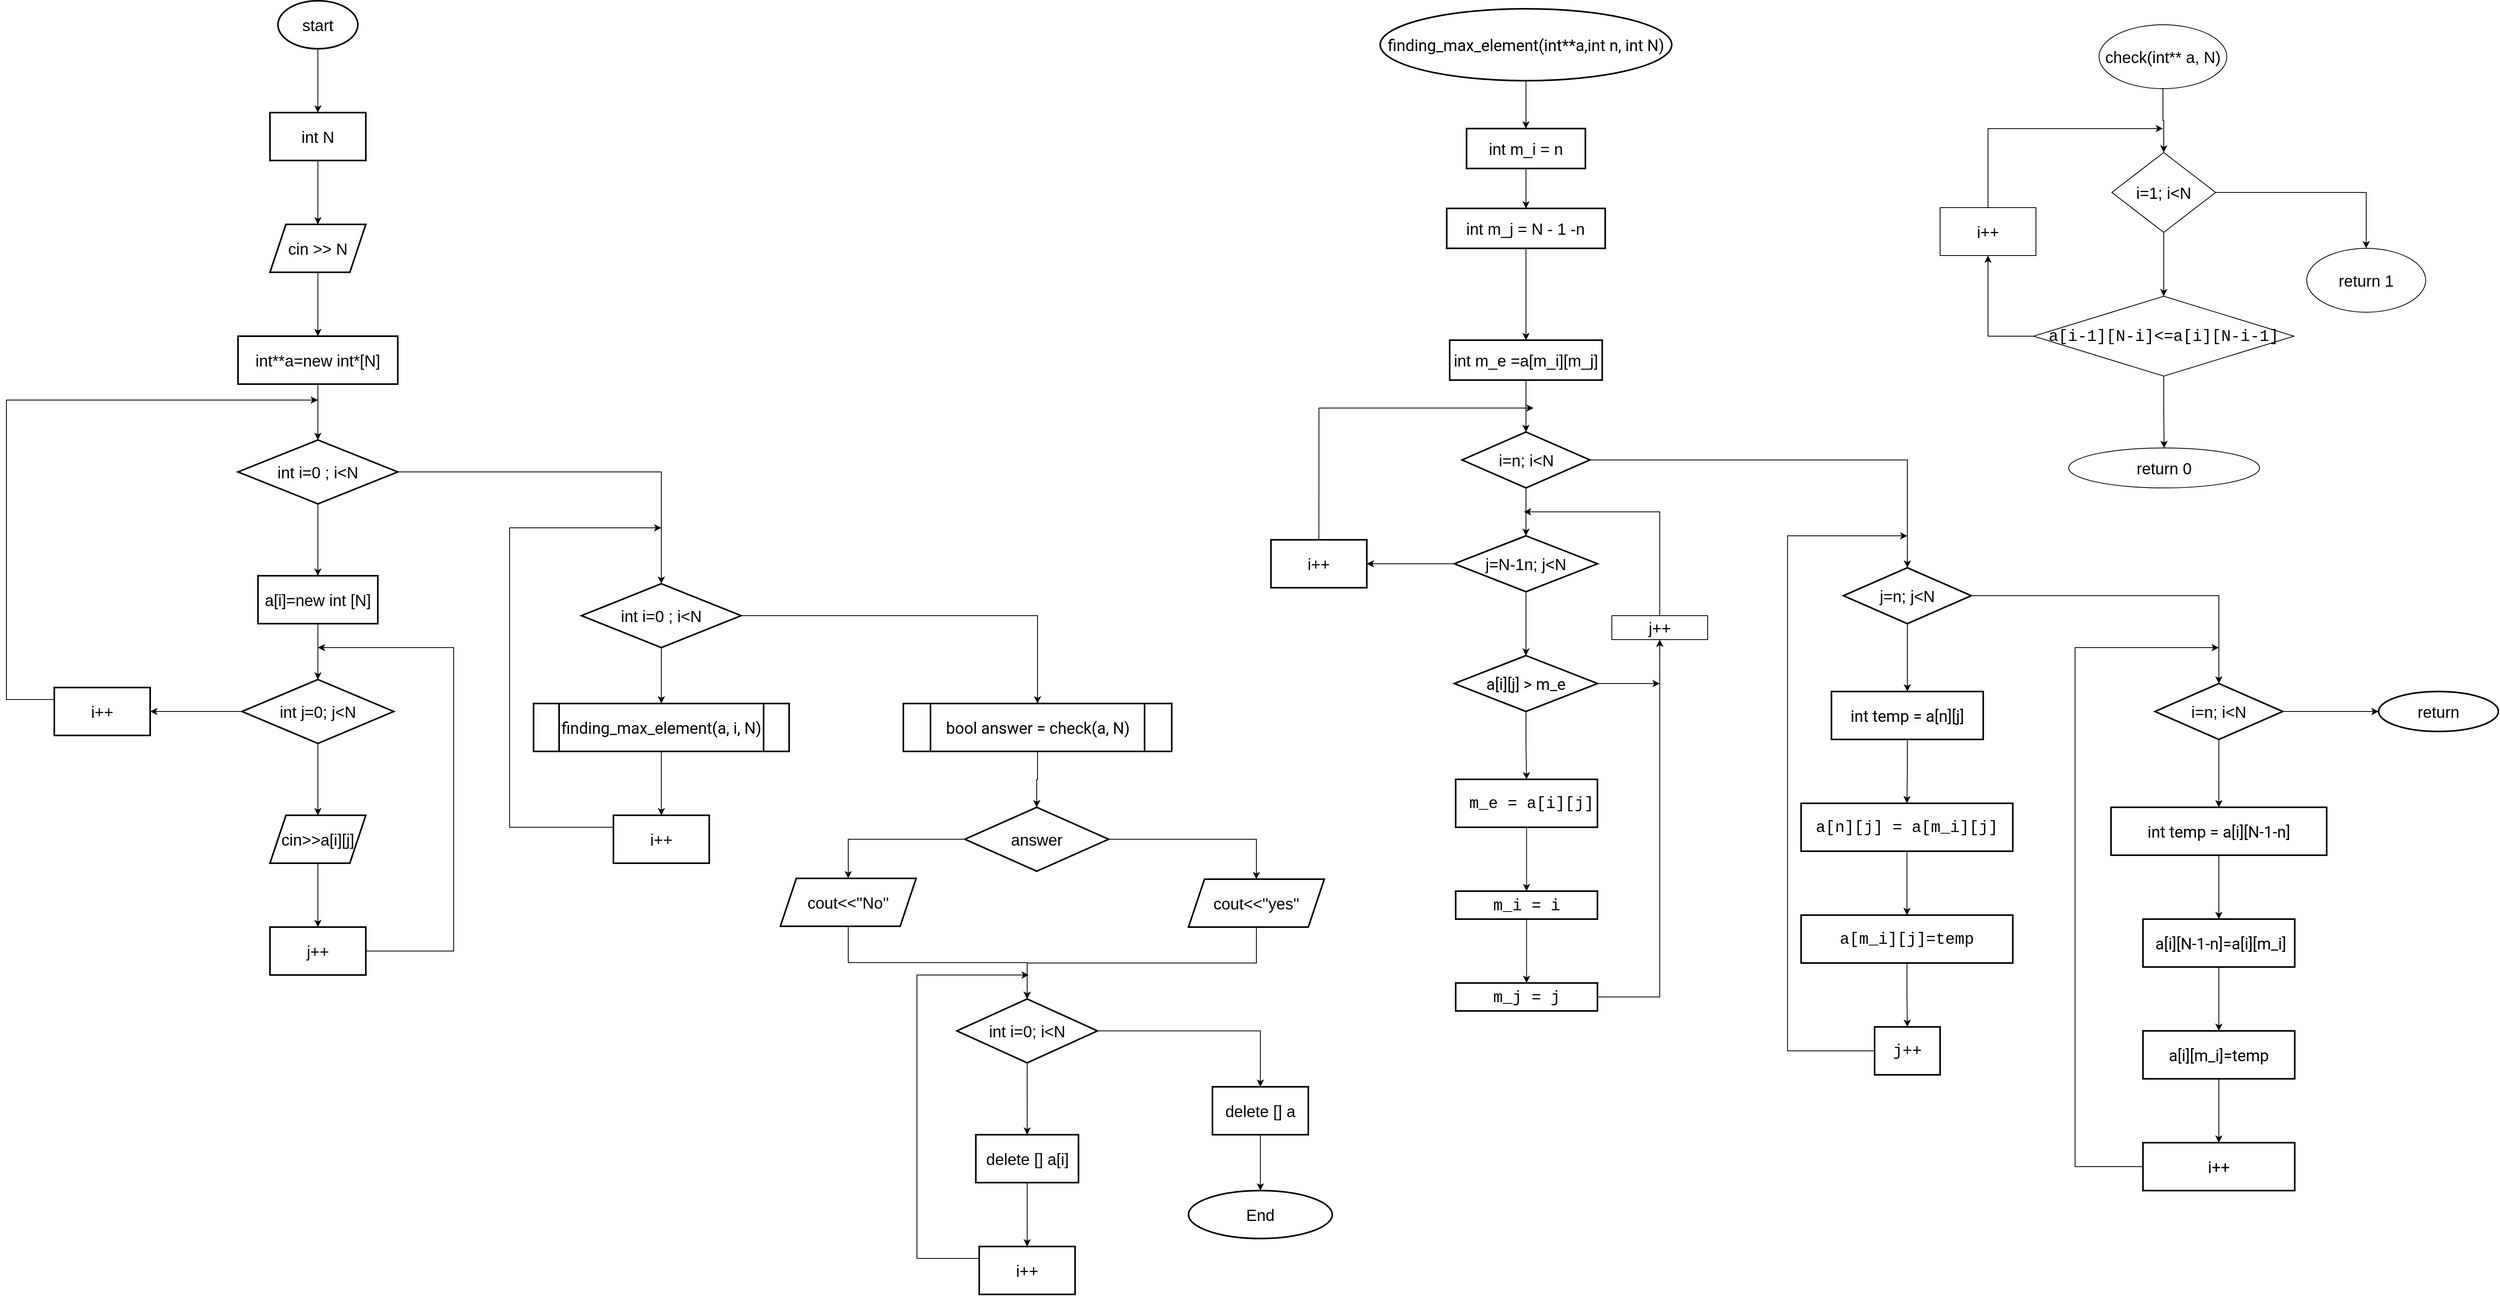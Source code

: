 <mxfile version="24.7.17">
  <diagram name="Сторінка-1" id="Gc8V9vtOUWJF4PCc4Sw7">
    <mxGraphModel dx="1723" dy="613" grid="1" gridSize="10" guides="1" tooltips="1" connect="1" arrows="1" fold="1" page="1" pageScale="1" pageWidth="827" pageHeight="1169" math="0" shadow="0">
      <root>
        <mxCell id="0" />
        <mxCell id="1" parent="0" />
        <mxCell id="1LHbmsnF_B88C-UTx4Py-3" value="" style="edgeStyle=orthogonalEdgeStyle;rounded=0;orthogonalLoop=1;jettySize=auto;html=1;" parent="1" source="1LHbmsnF_B88C-UTx4Py-1" target="1LHbmsnF_B88C-UTx4Py-2" edge="1">
          <mxGeometry relative="1" as="geometry" />
        </mxCell>
        <mxCell id="1LHbmsnF_B88C-UTx4Py-1" value="&lt;font style=&quot;font-size: 20px;&quot;&gt;&lt;font style=&quot;font-size: 20px;&quot;&gt;star&lt;/font&gt;t&lt;/font&gt;" style="strokeWidth=2;html=1;shape=mxgraph.flowchart.start_1;whiteSpace=wrap;" parent="1" vertex="1">
          <mxGeometry x="290" y="10" width="100" height="60" as="geometry" />
        </mxCell>
        <mxCell id="1LHbmsnF_B88C-UTx4Py-7" value="" style="edgeStyle=orthogonalEdgeStyle;rounded=0;orthogonalLoop=1;jettySize=auto;html=1;" parent="1" source="1LHbmsnF_B88C-UTx4Py-2" target="1LHbmsnF_B88C-UTx4Py-6" edge="1">
          <mxGeometry relative="1" as="geometry" />
        </mxCell>
        <mxCell id="1LHbmsnF_B88C-UTx4Py-2" value="&lt;font style=&quot;font-size: 20px;&quot;&gt;int N&lt;/font&gt;" style="whiteSpace=wrap;html=1;strokeWidth=2;" parent="1" vertex="1">
          <mxGeometry x="280" y="150" width="120" height="60" as="geometry" />
        </mxCell>
        <mxCell id="1LHbmsnF_B88C-UTx4Py-9" value="" style="edgeStyle=orthogonalEdgeStyle;rounded=0;orthogonalLoop=1;jettySize=auto;html=1;" parent="1" source="1LHbmsnF_B88C-UTx4Py-6" target="1LHbmsnF_B88C-UTx4Py-8" edge="1">
          <mxGeometry relative="1" as="geometry" />
        </mxCell>
        <mxCell id="1LHbmsnF_B88C-UTx4Py-6" value="&lt;font style=&quot;font-size: 20px;&quot;&gt;cin &amp;gt;&amp;gt; N&lt;/font&gt;" style="shape=parallelogram;perimeter=parallelogramPerimeter;whiteSpace=wrap;html=1;fixedSize=1;strokeWidth=2;" parent="1" vertex="1">
          <mxGeometry x="280" y="290" width="120" height="60" as="geometry" />
        </mxCell>
        <mxCell id="1LHbmsnF_B88C-UTx4Py-14" value="" style="edgeStyle=orthogonalEdgeStyle;rounded=0;orthogonalLoop=1;jettySize=auto;html=1;" parent="1" source="1LHbmsnF_B88C-UTx4Py-8" target="1LHbmsnF_B88C-UTx4Py-13" edge="1">
          <mxGeometry relative="1" as="geometry" />
        </mxCell>
        <mxCell id="1LHbmsnF_B88C-UTx4Py-8" value="&lt;font style=&quot;font-size: 20px;&quot;&gt;int**a=new int*[N]&lt;/font&gt;" style="whiteSpace=wrap;html=1;strokeWidth=2;" parent="1" vertex="1">
          <mxGeometry x="240" y="430" width="200" height="60" as="geometry" />
        </mxCell>
        <mxCell id="1LHbmsnF_B88C-UTx4Py-16" value="" style="edgeStyle=orthogonalEdgeStyle;rounded=0;orthogonalLoop=1;jettySize=auto;html=1;" parent="1" source="1LHbmsnF_B88C-UTx4Py-13" target="1LHbmsnF_B88C-UTx4Py-15" edge="1">
          <mxGeometry relative="1" as="geometry" />
        </mxCell>
        <mxCell id="1LHbmsnF_B88C-UTx4Py-32" value="" style="edgeStyle=orthogonalEdgeStyle;rounded=0;orthogonalLoop=1;jettySize=auto;html=1;" parent="1" source="1LHbmsnF_B88C-UTx4Py-13" target="1LHbmsnF_B88C-UTx4Py-31" edge="1">
          <mxGeometry relative="1" as="geometry" />
        </mxCell>
        <mxCell id="1LHbmsnF_B88C-UTx4Py-13" value="&lt;font style=&quot;font-size: 20px;&quot;&gt;int i=0 ; i&amp;lt;N&lt;/font&gt;" style="rhombus;whiteSpace=wrap;html=1;strokeWidth=2;" parent="1" vertex="1">
          <mxGeometry x="240" y="560" width="200" height="80" as="geometry" />
        </mxCell>
        <mxCell id="1LHbmsnF_B88C-UTx4Py-18" value="" style="edgeStyle=orthogonalEdgeStyle;rounded=0;orthogonalLoop=1;jettySize=auto;html=1;" parent="1" source="1LHbmsnF_B88C-UTx4Py-15" target="1LHbmsnF_B88C-UTx4Py-17" edge="1">
          <mxGeometry relative="1" as="geometry" />
        </mxCell>
        <mxCell id="1LHbmsnF_B88C-UTx4Py-15" value="&lt;font style=&quot;font-size: 20px;&quot;&gt;a[i]=new int [N]&lt;/font&gt;" style="whiteSpace=wrap;html=1;strokeWidth=2;" parent="1" vertex="1">
          <mxGeometry x="265" y="730" width="150" height="60" as="geometry" />
        </mxCell>
        <mxCell id="1LHbmsnF_B88C-UTx4Py-20" value="" style="edgeStyle=orthogonalEdgeStyle;rounded=0;orthogonalLoop=1;jettySize=auto;html=1;" parent="1" source="1LHbmsnF_B88C-UTx4Py-17" target="1LHbmsnF_B88C-UTx4Py-19" edge="1">
          <mxGeometry relative="1" as="geometry" />
        </mxCell>
        <mxCell id="1LHbmsnF_B88C-UTx4Py-27" value="" style="edgeStyle=orthogonalEdgeStyle;rounded=0;orthogonalLoop=1;jettySize=auto;html=1;" parent="1" source="1LHbmsnF_B88C-UTx4Py-17" target="1LHbmsnF_B88C-UTx4Py-26" edge="1">
          <mxGeometry relative="1" as="geometry" />
        </mxCell>
        <mxCell id="1LHbmsnF_B88C-UTx4Py-17" value="&lt;font style=&quot;font-size: 20px;&quot;&gt;int j=0; j&amp;lt;N&lt;/font&gt;" style="rhombus;whiteSpace=wrap;html=1;strokeWidth=2;" parent="1" vertex="1">
          <mxGeometry x="245" y="860" width="190" height="80" as="geometry" />
        </mxCell>
        <mxCell id="1LHbmsnF_B88C-UTx4Py-22" value="" style="edgeStyle=orthogonalEdgeStyle;rounded=0;orthogonalLoop=1;jettySize=auto;html=1;" parent="1" source="1LHbmsnF_B88C-UTx4Py-19" target="1LHbmsnF_B88C-UTx4Py-21" edge="1">
          <mxGeometry relative="1" as="geometry" />
        </mxCell>
        <mxCell id="1LHbmsnF_B88C-UTx4Py-19" value="&lt;font style=&quot;font-size: 20px;&quot;&gt;cin&amp;gt;&amp;gt;a[i][j]&lt;/font&gt;" style="shape=parallelogram;perimeter=parallelogramPerimeter;whiteSpace=wrap;html=1;fixedSize=1;strokeWidth=2;" parent="1" vertex="1">
          <mxGeometry x="280" y="1030" width="120" height="60" as="geometry" />
        </mxCell>
        <mxCell id="1LHbmsnF_B88C-UTx4Py-25" style="edgeStyle=orthogonalEdgeStyle;rounded=0;orthogonalLoop=1;jettySize=auto;html=1;exitX=1;exitY=0.5;exitDx=0;exitDy=0;" parent="1" source="1LHbmsnF_B88C-UTx4Py-21" edge="1">
          <mxGeometry relative="1" as="geometry">
            <mxPoint x="340" y="820" as="targetPoint" />
            <Array as="points">
              <mxPoint x="510" y="1200" />
              <mxPoint x="510" y="820" />
            </Array>
          </mxGeometry>
        </mxCell>
        <mxCell id="1LHbmsnF_B88C-UTx4Py-21" value="&lt;font style=&quot;font-size: 20px;&quot;&gt;j++&lt;/font&gt;" style="whiteSpace=wrap;html=1;strokeWidth=2;" parent="1" vertex="1">
          <mxGeometry x="280" y="1170" width="120" height="60" as="geometry" />
        </mxCell>
        <mxCell id="1LHbmsnF_B88C-UTx4Py-28" style="edgeStyle=orthogonalEdgeStyle;rounded=0;orthogonalLoop=1;jettySize=auto;html=1;exitX=0;exitY=0.25;exitDx=0;exitDy=0;" parent="1" source="1LHbmsnF_B88C-UTx4Py-26" edge="1">
          <mxGeometry relative="1" as="geometry">
            <mxPoint x="340" y="510" as="targetPoint" />
            <Array as="points">
              <mxPoint x="-50" y="885" />
              <mxPoint x="-50" y="510" />
            </Array>
          </mxGeometry>
        </mxCell>
        <mxCell id="1LHbmsnF_B88C-UTx4Py-26" value="&lt;font style=&quot;font-size: 20px;&quot;&gt;i++&lt;/font&gt;" style="whiteSpace=wrap;html=1;strokeWidth=2;" parent="1" vertex="1">
          <mxGeometry x="10" y="870" width="120" height="60" as="geometry" />
        </mxCell>
        <mxCell id="1LHbmsnF_B88C-UTx4Py-34" value="" style="edgeStyle=orthogonalEdgeStyle;rounded=0;orthogonalLoop=1;jettySize=auto;html=1;" parent="1" source="1LHbmsnF_B88C-UTx4Py-31" target="1LHbmsnF_B88C-UTx4Py-33" edge="1">
          <mxGeometry relative="1" as="geometry" />
        </mxCell>
        <mxCell id="1LHbmsnF_B88C-UTx4Py-42" value="" style="edgeStyle=orthogonalEdgeStyle;rounded=0;orthogonalLoop=1;jettySize=auto;html=1;" parent="1" source="1LHbmsnF_B88C-UTx4Py-31" target="1LHbmsnF_B88C-UTx4Py-41" edge="1">
          <mxGeometry relative="1" as="geometry" />
        </mxCell>
        <mxCell id="1LHbmsnF_B88C-UTx4Py-31" value="&lt;font style=&quot;font-size: 20px;&quot;&gt;int i=0 ; i&amp;lt;N&lt;/font&gt;" style="rhombus;whiteSpace=wrap;html=1;strokeWidth=2;" parent="1" vertex="1">
          <mxGeometry x="670" y="740" width="200" height="80" as="geometry" />
        </mxCell>
        <mxCell id="1LHbmsnF_B88C-UTx4Py-37" value="" style="edgeStyle=orthogonalEdgeStyle;rounded=0;orthogonalLoop=1;jettySize=auto;html=1;" parent="1" source="1LHbmsnF_B88C-UTx4Py-33" target="1LHbmsnF_B88C-UTx4Py-36" edge="1">
          <mxGeometry relative="1" as="geometry" />
        </mxCell>
        <mxCell id="1LHbmsnF_B88C-UTx4Py-33" value="&lt;span style=&quot;font-family: Roboto, -apple-system, &amp;quot;apple color emoji&amp;quot;, BlinkMacSystemFont, &amp;quot;Segoe UI&amp;quot;, Roboto, Oxygen-Sans, Ubuntu, Cantarell, &amp;quot;Helvetica Neue&amp;quot;, sans-serif; text-align: start; white-space-collapse: preserve;&quot;&gt;&lt;font style=&quot;font-size: 20px;&quot;&gt;finding_max_element(a, i, N)&lt;/font&gt;&lt;/span&gt;" style="shape=process;whiteSpace=wrap;html=1;backgroundOutline=1;strokeWidth=2;" parent="1" vertex="1">
          <mxGeometry x="610" y="890" width="320" height="60" as="geometry" />
        </mxCell>
        <mxCell id="1LHbmsnF_B88C-UTx4Py-40" style="edgeStyle=orthogonalEdgeStyle;rounded=0;orthogonalLoop=1;jettySize=auto;html=1;exitX=0;exitY=0.25;exitDx=0;exitDy=0;" parent="1" source="1LHbmsnF_B88C-UTx4Py-36" edge="1">
          <mxGeometry relative="1" as="geometry">
            <mxPoint x="770" y="670" as="targetPoint" />
            <Array as="points">
              <mxPoint x="580" y="1045" />
              <mxPoint x="580" y="670" />
            </Array>
          </mxGeometry>
        </mxCell>
        <mxCell id="1LHbmsnF_B88C-UTx4Py-36" value="&lt;font style=&quot;font-size: 20px;&quot;&gt;i++&lt;/font&gt;" style="whiteSpace=wrap;html=1;strokeWidth=2;" parent="1" vertex="1">
          <mxGeometry x="710" y="1030" width="120" height="60" as="geometry" />
        </mxCell>
        <mxCell id="1LHbmsnF_B88C-UTx4Py-44" value="" style="edgeStyle=orthogonalEdgeStyle;rounded=0;orthogonalLoop=1;jettySize=auto;html=1;" parent="1" source="1LHbmsnF_B88C-UTx4Py-41" target="1LHbmsnF_B88C-UTx4Py-43" edge="1">
          <mxGeometry relative="1" as="geometry" />
        </mxCell>
        <mxCell id="1LHbmsnF_B88C-UTx4Py-41" value="&lt;span style=&quot;font-family: Roboto, -apple-system, &amp;quot;apple color emoji&amp;quot;, BlinkMacSystemFont, &amp;quot;Segoe UI&amp;quot;, Roboto, Oxygen-Sans, Ubuntu, Cantarell, &amp;quot;Helvetica Neue&amp;quot;, sans-serif; font-size: 20px; text-align: start; white-space-collapse: preserve;&quot;&gt;bool answer = check(a, N)&lt;/span&gt;" style="shape=process;whiteSpace=wrap;html=1;backgroundOutline=1;strokeWidth=2;" parent="1" vertex="1">
          <mxGeometry x="1073" y="890" width="336" height="60" as="geometry" />
        </mxCell>
        <mxCell id="1LHbmsnF_B88C-UTx4Py-46" value="" style="edgeStyle=orthogonalEdgeStyle;rounded=0;orthogonalLoop=1;jettySize=auto;html=1;" parent="1" source="1LHbmsnF_B88C-UTx4Py-43" target="1LHbmsnF_B88C-UTx4Py-45" edge="1">
          <mxGeometry relative="1" as="geometry" />
        </mxCell>
        <mxCell id="1LHbmsnF_B88C-UTx4Py-51" value="" style="edgeStyle=orthogonalEdgeStyle;rounded=0;orthogonalLoop=1;jettySize=auto;html=1;" parent="1" source="1LHbmsnF_B88C-UTx4Py-43" target="1LHbmsnF_B88C-UTx4Py-50" edge="1">
          <mxGeometry relative="1" as="geometry" />
        </mxCell>
        <mxCell id="1LHbmsnF_B88C-UTx4Py-43" value="&lt;font style=&quot;font-size: 20px;&quot;&gt;answer&lt;/font&gt;" style="rhombus;whiteSpace=wrap;html=1;strokeWidth=2;" parent="1" vertex="1">
          <mxGeometry x="1150" y="1020" width="180" height="80" as="geometry" />
        </mxCell>
        <mxCell id="1LHbmsnF_B88C-UTx4Py-53" value="" style="edgeStyle=orthogonalEdgeStyle;rounded=0;orthogonalLoop=1;jettySize=auto;html=1;exitX=0.5;exitY=1;exitDx=0;exitDy=0;" parent="1" source="1LHbmsnF_B88C-UTx4Py-45" target="1LHbmsnF_B88C-UTx4Py-52" edge="1">
          <mxGeometry relative="1" as="geometry" />
        </mxCell>
        <mxCell id="1LHbmsnF_B88C-UTx4Py-45" value="&lt;font style=&quot;font-size: 20px;&quot;&gt;cout&amp;lt;&amp;lt;&#39;&#39;No&#39;&#39;&lt;/font&gt;" style="shape=parallelogram;perimeter=parallelogramPerimeter;whiteSpace=wrap;html=1;fixedSize=1;strokeWidth=2;" parent="1" vertex="1">
          <mxGeometry x="919" y="1109" width="170" height="60" as="geometry" />
        </mxCell>
        <mxCell id="1LHbmsnF_B88C-UTx4Py-54" style="edgeStyle=orthogonalEdgeStyle;rounded=0;orthogonalLoop=1;jettySize=auto;html=1;exitX=0.5;exitY=1;exitDx=0;exitDy=0;entryX=0.5;entryY=0;entryDx=0;entryDy=0;" parent="1" source="1LHbmsnF_B88C-UTx4Py-50" target="1LHbmsnF_B88C-UTx4Py-52" edge="1">
          <mxGeometry relative="1" as="geometry" />
        </mxCell>
        <mxCell id="1LHbmsnF_B88C-UTx4Py-50" value="&lt;font style=&quot;font-size: 20px;&quot;&gt;cout&amp;lt;&amp;lt;&#39;&#39;yes&#39;&#39;&lt;/font&gt;" style="shape=parallelogram;perimeter=parallelogramPerimeter;whiteSpace=wrap;html=1;fixedSize=1;strokeWidth=2;" parent="1" vertex="1">
          <mxGeometry x="1430" y="1110" width="170" height="60" as="geometry" />
        </mxCell>
        <mxCell id="1LHbmsnF_B88C-UTx4Py-56" value="" style="edgeStyle=orthogonalEdgeStyle;rounded=0;orthogonalLoop=1;jettySize=auto;html=1;" parent="1" source="1LHbmsnF_B88C-UTx4Py-52" target="1LHbmsnF_B88C-UTx4Py-55" edge="1">
          <mxGeometry relative="1" as="geometry" />
        </mxCell>
        <mxCell id="1LHbmsnF_B88C-UTx4Py-61" value="" style="edgeStyle=orthogonalEdgeStyle;rounded=0;orthogonalLoop=1;jettySize=auto;html=1;" parent="1" source="1LHbmsnF_B88C-UTx4Py-52" target="1LHbmsnF_B88C-UTx4Py-60" edge="1">
          <mxGeometry relative="1" as="geometry" />
        </mxCell>
        <mxCell id="1LHbmsnF_B88C-UTx4Py-52" value="&lt;font style=&quot;font-size: 20px;&quot;&gt;int i=0; i&amp;lt;N&lt;/font&gt;" style="rhombus;whiteSpace=wrap;html=1;strokeWidth=2;" parent="1" vertex="1">
          <mxGeometry x="1140" y="1260" width="176" height="80" as="geometry" />
        </mxCell>
        <mxCell id="1LHbmsnF_B88C-UTx4Py-58" value="" style="edgeStyle=orthogonalEdgeStyle;rounded=0;orthogonalLoop=1;jettySize=auto;html=1;" parent="1" source="1LHbmsnF_B88C-UTx4Py-55" target="1LHbmsnF_B88C-UTx4Py-57" edge="1">
          <mxGeometry relative="1" as="geometry" />
        </mxCell>
        <mxCell id="1LHbmsnF_B88C-UTx4Py-55" value="&lt;font style=&quot;font-size: 20px;&quot;&gt;delete [] a[i]&lt;/font&gt;" style="whiteSpace=wrap;html=1;strokeWidth=2;" parent="1" vertex="1">
          <mxGeometry x="1163.75" y="1430" width="128.5" height="60" as="geometry" />
        </mxCell>
        <mxCell id="1LHbmsnF_B88C-UTx4Py-59" style="edgeStyle=orthogonalEdgeStyle;rounded=0;orthogonalLoop=1;jettySize=auto;html=1;exitX=0;exitY=0.25;exitDx=0;exitDy=0;" parent="1" source="1LHbmsnF_B88C-UTx4Py-57" edge="1">
          <mxGeometry relative="1" as="geometry">
            <mxPoint x="1230" y="1230" as="targetPoint" />
            <Array as="points">
              <mxPoint x="1090" y="1585" />
              <mxPoint x="1090" y="1230" />
            </Array>
          </mxGeometry>
        </mxCell>
        <mxCell id="1LHbmsnF_B88C-UTx4Py-57" value="&lt;font style=&quot;font-size: 20px;&quot;&gt;i++&lt;/font&gt;" style="whiteSpace=wrap;html=1;strokeWidth=2;" parent="1" vertex="1">
          <mxGeometry x="1168" y="1570" width="120" height="60" as="geometry" />
        </mxCell>
        <mxCell id="1LHbmsnF_B88C-UTx4Py-63" value="" style="edgeStyle=orthogonalEdgeStyle;rounded=0;orthogonalLoop=1;jettySize=auto;html=1;" parent="1" source="1LHbmsnF_B88C-UTx4Py-60" target="1LHbmsnF_B88C-UTx4Py-62" edge="1">
          <mxGeometry relative="1" as="geometry" />
        </mxCell>
        <mxCell id="1LHbmsnF_B88C-UTx4Py-60" value="&lt;font style=&quot;font-size: 20px;&quot;&gt;delete [&lt;font style=&quot;font-size: 20px;&quot;&gt;] a&lt;/font&gt;&lt;/font&gt;" style="whiteSpace=wrap;html=1;strokeWidth=2;" parent="1" vertex="1">
          <mxGeometry x="1460" y="1370" width="120" height="60" as="geometry" />
        </mxCell>
        <mxCell id="1LHbmsnF_B88C-UTx4Py-62" value="&lt;font style=&quot;font-size: 20px;&quot;&gt;End&lt;/font&gt;" style="ellipse;whiteSpace=wrap;html=1;strokeWidth=2;" parent="1" vertex="1">
          <mxGeometry x="1430" y="1500" width="180" height="60" as="geometry" />
        </mxCell>
        <mxCell id="1LHbmsnF_B88C-UTx4Py-66" value="" style="edgeStyle=orthogonalEdgeStyle;rounded=0;orthogonalLoop=1;jettySize=auto;html=1;" parent="1" source="1LHbmsnF_B88C-UTx4Py-64" target="1LHbmsnF_B88C-UTx4Py-65" edge="1">
          <mxGeometry relative="1" as="geometry" />
        </mxCell>
        <mxCell id="1LHbmsnF_B88C-UTx4Py-64" value="&lt;span style=&quot;font-family: Roboto, -apple-system, &amp;quot;apple color emoji&amp;quot;, BlinkMacSystemFont, &amp;quot;Segoe UI&amp;quot;, Roboto, Oxygen-Sans, Ubuntu, Cantarell, &amp;quot;Helvetica Neue&amp;quot;, sans-serif; font-size: 20px; text-align: start; white-space-collapse: preserve;&quot;&gt;finding_max_element(int**a,int n, int N)&lt;/span&gt;" style="strokeWidth=2;html=1;shape=mxgraph.flowchart.start_1;whiteSpace=wrap;" parent="1" vertex="1">
          <mxGeometry x="1670" y="20" width="365" height="90" as="geometry" />
        </mxCell>
        <mxCell id="1LHbmsnF_B88C-UTx4Py-71" value="" style="edgeStyle=orthogonalEdgeStyle;rounded=0;orthogonalLoop=1;jettySize=auto;html=1;" parent="1" source="1LHbmsnF_B88C-UTx4Py-65" target="1LHbmsnF_B88C-UTx4Py-70" edge="1">
          <mxGeometry relative="1" as="geometry" />
        </mxCell>
        <mxCell id="1LHbmsnF_B88C-UTx4Py-65" value="&lt;font style=&quot;font-size: 20px;&quot;&gt;int m_i = n&lt;/font&gt;" style="whiteSpace=wrap;html=1;strokeWidth=2;" parent="1" vertex="1">
          <mxGeometry x="1778.13" y="170" width="148.75" height="50" as="geometry" />
        </mxCell>
        <mxCell id="1LHbmsnF_B88C-UTx4Py-73" value="" style="edgeStyle=orthogonalEdgeStyle;rounded=0;orthogonalLoop=1;jettySize=auto;html=1;" parent="1" source="1LHbmsnF_B88C-UTx4Py-70" target="1LHbmsnF_B88C-UTx4Py-72" edge="1">
          <mxGeometry relative="1" as="geometry" />
        </mxCell>
        <mxCell id="1LHbmsnF_B88C-UTx4Py-70" value="&lt;font style=&quot;font-size: 20px;&quot;&gt;int m_j = N - 1 -n&lt;/font&gt;" style="whiteSpace=wrap;html=1;strokeWidth=2;" parent="1" vertex="1">
          <mxGeometry x="1753.29" y="270" width="198.43" height="50" as="geometry" />
        </mxCell>
        <mxCell id="1LHbmsnF_B88C-UTx4Py-75" value="" style="edgeStyle=orthogonalEdgeStyle;rounded=0;orthogonalLoop=1;jettySize=auto;html=1;" parent="1" source="1LHbmsnF_B88C-UTx4Py-72" target="1LHbmsnF_B88C-UTx4Py-74" edge="1">
          <mxGeometry relative="1" as="geometry" />
        </mxCell>
        <mxCell id="1LHbmsnF_B88C-UTx4Py-72" value="&lt;font style=&quot;font-size: 20px;&quot;&gt;int m_e =a[m_i][m_j]&lt;/font&gt;" style="whiteSpace=wrap;html=1;strokeWidth=2;" parent="1" vertex="1">
          <mxGeometry x="1757" y="435" width="191" height="50" as="geometry" />
        </mxCell>
        <mxCell id="1LHbmsnF_B88C-UTx4Py-77" value="" style="edgeStyle=orthogonalEdgeStyle;rounded=0;orthogonalLoop=1;jettySize=auto;html=1;" parent="1" source="1LHbmsnF_B88C-UTx4Py-74" target="1LHbmsnF_B88C-UTx4Py-76" edge="1">
          <mxGeometry relative="1" as="geometry" />
        </mxCell>
        <mxCell id="IHCk2sWZcFlvWdBVn77H-22" value="" style="edgeStyle=orthogonalEdgeStyle;rounded=0;orthogonalLoop=1;jettySize=auto;html=1;" edge="1" parent="1" source="1LHbmsnF_B88C-UTx4Py-74" target="IHCk2sWZcFlvWdBVn77H-21">
          <mxGeometry relative="1" as="geometry" />
        </mxCell>
        <mxCell id="1LHbmsnF_B88C-UTx4Py-74" value="&lt;font style=&quot;font-size: 20px;&quot;&gt;i=n; i&amp;lt;N&lt;/font&gt;" style="rhombus;whiteSpace=wrap;html=1;strokeWidth=2;" parent="1" vertex="1">
          <mxGeometry x="1772.5" y="550" width="160" height="70" as="geometry" />
        </mxCell>
        <mxCell id="IHCk2sWZcFlvWdBVn77H-4" value="" style="edgeStyle=orthogonalEdgeStyle;rounded=0;orthogonalLoop=1;jettySize=auto;html=1;" edge="1" parent="1" source="1LHbmsnF_B88C-UTx4Py-76" target="IHCk2sWZcFlvWdBVn77H-3">
          <mxGeometry relative="1" as="geometry" />
        </mxCell>
        <mxCell id="IHCk2sWZcFlvWdBVn77H-19" value="" style="edgeStyle=orthogonalEdgeStyle;rounded=0;orthogonalLoop=1;jettySize=auto;html=1;" edge="1" parent="1" source="1LHbmsnF_B88C-UTx4Py-76" target="IHCk2sWZcFlvWdBVn77H-18">
          <mxGeometry relative="1" as="geometry" />
        </mxCell>
        <mxCell id="1LHbmsnF_B88C-UTx4Py-76" value="&lt;font style=&quot;font-size: 20px;&quot;&gt;j=N-1n; j&amp;lt;N&lt;/font&gt;" style="rhombus;whiteSpace=wrap;html=1;strokeWidth=2;" parent="1" vertex="1">
          <mxGeometry x="1762.88" y="680" width="179.25" height="70" as="geometry" />
        </mxCell>
        <mxCell id="IHCk2sWZcFlvWdBVn77H-6" value="" style="edgeStyle=orthogonalEdgeStyle;rounded=0;orthogonalLoop=1;jettySize=auto;html=1;" edge="1" parent="1" source="IHCk2sWZcFlvWdBVn77H-3" target="IHCk2sWZcFlvWdBVn77H-5">
          <mxGeometry relative="1" as="geometry" />
        </mxCell>
        <mxCell id="IHCk2sWZcFlvWdBVn77H-16" style="edgeStyle=orthogonalEdgeStyle;rounded=0;orthogonalLoop=1;jettySize=auto;html=1;exitX=1;exitY=0.5;exitDx=0;exitDy=0;" edge="1" parent="1" source="IHCk2sWZcFlvWdBVn77H-3">
          <mxGeometry relative="1" as="geometry">
            <mxPoint x="2020" y="865" as="targetPoint" />
          </mxGeometry>
        </mxCell>
        <mxCell id="IHCk2sWZcFlvWdBVn77H-3" value="&lt;span style=&quot;font-family: Roboto, -apple-system, &amp;quot;apple color emoji&amp;quot;, BlinkMacSystemFont, &amp;quot;Segoe UI&amp;quot;, Roboto, Oxygen-Sans, Ubuntu, Cantarell, &amp;quot;Helvetica Neue&amp;quot;, sans-serif; text-align: start; caret-color: rgb(51, 144, 236); white-space-collapse: preserve; background-color: rgb(255, 255, 255);&quot;&gt;&lt;font style=&quot;font-size: 20px;&quot;&gt;a[i][j] &amp;gt; m_e&lt;/font&gt;&lt;/span&gt;" style="rhombus;whiteSpace=wrap;html=1;strokeWidth=2;" vertex="1" parent="1">
          <mxGeometry x="1762.88" y="830" width="179.25" height="70" as="geometry" />
        </mxCell>
        <mxCell id="IHCk2sWZcFlvWdBVn77H-8" value="" style="edgeStyle=orthogonalEdgeStyle;rounded=0;orthogonalLoop=1;jettySize=auto;html=1;" edge="1" parent="1" source="IHCk2sWZcFlvWdBVn77H-5" target="IHCk2sWZcFlvWdBVn77H-7">
          <mxGeometry relative="1" as="geometry" />
        </mxCell>
        <mxCell id="IHCk2sWZcFlvWdBVn77H-5" value="&lt;div style=&quot;font-family: Consolas, &amp;quot;Courier New&amp;quot;, monospace; font-size: 20px; line-height: 19px; white-space: pre;&quot;&gt;&lt;div style=&quot;color: rgb(204, 204, 204); background-color: rgb(31, 31, 31);&quot;&gt;&lt;/div&gt;&lt;div style=&quot;&quot;&gt;&amp;nbsp;m_e = a[i][j]&lt;/div&gt;&lt;/div&gt;" style="whiteSpace=wrap;html=1;strokeWidth=2;" vertex="1" parent="1">
          <mxGeometry x="1764.51" y="985" width="177.49" height="60" as="geometry" />
        </mxCell>
        <mxCell id="IHCk2sWZcFlvWdBVn77H-10" value="" style="edgeStyle=orthogonalEdgeStyle;rounded=0;orthogonalLoop=1;jettySize=auto;html=1;" edge="1" parent="1" source="IHCk2sWZcFlvWdBVn77H-7" target="IHCk2sWZcFlvWdBVn77H-9">
          <mxGeometry relative="1" as="geometry" />
        </mxCell>
        <mxCell id="IHCk2sWZcFlvWdBVn77H-7" value="&lt;div style=&quot;font-family: Consolas, &amp;quot;Courier New&amp;quot;, monospace; font-size: 20px; line-height: 19px; white-space: pre;&quot;&gt;&lt;div style=&quot;color: rgb(204, 204, 204); background-color: rgb(31, 31, 31);&quot;&gt;&lt;/div&gt;&lt;div style=&quot;&quot;&gt;&lt;div&gt;m_i = i&lt;/div&gt;&lt;/div&gt;&lt;/div&gt;" style="whiteSpace=wrap;html=1;strokeWidth=2;" vertex="1" parent="1">
          <mxGeometry x="1764.51" y="1125" width="177.49" height="35" as="geometry" />
        </mxCell>
        <mxCell id="IHCk2sWZcFlvWdBVn77H-11" style="edgeStyle=orthogonalEdgeStyle;rounded=0;orthogonalLoop=1;jettySize=auto;html=1;exitX=1;exitY=0.5;exitDx=0;exitDy=0;" edge="1" parent="1" source="IHCk2sWZcFlvWdBVn77H-9" target="IHCk2sWZcFlvWdBVn77H-14">
          <mxGeometry relative="1" as="geometry">
            <mxPoint x="1670" y="750" as="targetPoint" />
          </mxGeometry>
        </mxCell>
        <mxCell id="IHCk2sWZcFlvWdBVn77H-9" value="&lt;div style=&quot;font-family: Consolas, &amp;quot;Courier New&amp;quot;, monospace; font-size: 20px; line-height: 19px; white-space: pre;&quot;&gt;&lt;div style=&quot;color: rgb(204, 204, 204); background-color: rgb(31, 31, 31);&quot;&gt;&lt;/div&gt;&lt;div style=&quot;&quot;&gt;&lt;span style=&quot;background-color: initial;&quot;&gt;m_j&lt;/span&gt;&lt;span style=&quot;background-color: initial;&quot;&gt; &lt;/span&gt;&lt;span style=&quot;background-color: initial;&quot;&gt;=&lt;/span&gt;&lt;span style=&quot;background-color: initial;&quot;&gt; &lt;/span&gt;&lt;span style=&quot;background-color: initial;&quot;&gt;j&lt;/span&gt;&lt;br&gt;&lt;/div&gt;&lt;/div&gt;" style="whiteSpace=wrap;html=1;strokeWidth=2;" vertex="1" parent="1">
          <mxGeometry x="1764.51" y="1240" width="177.49" height="35" as="geometry" />
        </mxCell>
        <mxCell id="IHCk2sWZcFlvWdBVn77H-15" style="edgeStyle=orthogonalEdgeStyle;rounded=0;orthogonalLoop=1;jettySize=auto;html=1;exitX=0.5;exitY=0;exitDx=0;exitDy=0;" edge="1" parent="1" source="IHCk2sWZcFlvWdBVn77H-14">
          <mxGeometry relative="1" as="geometry">
            <mxPoint x="1850" y="650" as="targetPoint" />
            <Array as="points">
              <mxPoint x="2020" y="650" />
            </Array>
          </mxGeometry>
        </mxCell>
        <mxCell id="IHCk2sWZcFlvWdBVn77H-14" value="&lt;font style=&quot;font-size: 20px;&quot;&gt;j++&lt;/font&gt;" style="rounded=0;whiteSpace=wrap;html=1;" vertex="1" parent="1">
          <mxGeometry x="1960" y="780" width="120" height="30" as="geometry" />
        </mxCell>
        <mxCell id="IHCk2sWZcFlvWdBVn77H-20" style="edgeStyle=orthogonalEdgeStyle;rounded=0;orthogonalLoop=1;jettySize=auto;html=1;exitX=0.5;exitY=0;exitDx=0;exitDy=0;" edge="1" parent="1" source="IHCk2sWZcFlvWdBVn77H-18">
          <mxGeometry relative="1" as="geometry">
            <mxPoint x="1862" y="520" as="targetPoint" />
            <Array as="points">
              <mxPoint x="1593" y="520" />
            </Array>
          </mxGeometry>
        </mxCell>
        <mxCell id="IHCk2sWZcFlvWdBVn77H-18" value="&lt;span style=&quot;font-size: 20px;&quot;&gt;i++&lt;/span&gt;" style="whiteSpace=wrap;html=1;strokeWidth=2;" vertex="1" parent="1">
          <mxGeometry x="1533.255" y="685" width="120" height="60" as="geometry" />
        </mxCell>
        <mxCell id="IHCk2sWZcFlvWdBVn77H-30" value="" style="edgeStyle=orthogonalEdgeStyle;rounded=0;orthogonalLoop=1;jettySize=auto;html=1;" edge="1" parent="1" source="IHCk2sWZcFlvWdBVn77H-21" target="IHCk2sWZcFlvWdBVn77H-29">
          <mxGeometry relative="1" as="geometry" />
        </mxCell>
        <mxCell id="IHCk2sWZcFlvWdBVn77H-39" value="" style="edgeStyle=orthogonalEdgeStyle;rounded=0;orthogonalLoop=1;jettySize=auto;html=1;" edge="1" parent="1" source="IHCk2sWZcFlvWdBVn77H-21" target="IHCk2sWZcFlvWdBVn77H-38">
          <mxGeometry relative="1" as="geometry" />
        </mxCell>
        <mxCell id="IHCk2sWZcFlvWdBVn77H-21" value="&lt;font style=&quot;font-size: 20px;&quot;&gt;j=n; j&amp;lt;N&lt;/font&gt;" style="rhombus;whiteSpace=wrap;html=1;strokeWidth=2;" vertex="1" parent="1">
          <mxGeometry x="2250" y="720" width="160" height="70" as="geometry" />
        </mxCell>
        <mxCell id="IHCk2sWZcFlvWdBVn77H-32" value="" style="edgeStyle=orthogonalEdgeStyle;rounded=0;orthogonalLoop=1;jettySize=auto;html=1;" edge="1" parent="1" source="IHCk2sWZcFlvWdBVn77H-29" target="IHCk2sWZcFlvWdBVn77H-31">
          <mxGeometry relative="1" as="geometry" />
        </mxCell>
        <mxCell id="IHCk2sWZcFlvWdBVn77H-29" value="&lt;span style=&quot;color: rgb(0, 0, 0); font-family: Roboto, -apple-system, &amp;quot;apple color emoji&amp;quot;, BlinkMacSystemFont, &amp;quot;Segoe UI&amp;quot;, Roboto, Oxygen-Sans, Ubuntu, Cantarell, &amp;quot;Helvetica Neue&amp;quot;, sans-serif; font-style: normal; font-variant-ligatures: normal; font-variant-caps: normal; font-weight: 400; letter-spacing: normal; orphans: 2; text-align: start; text-indent: 0px; text-transform: none; widows: 2; word-spacing: 0px; -webkit-text-stroke-width: 0px; caret-color: rgb(51, 144, 236); white-space: pre-wrap; background-color: rgb(251, 251, 251); text-decoration-thickness: initial; text-decoration-style: initial; text-decoration-color: initial; float: none; display: inline !important;&quot;&gt;&lt;font style=&quot;font-size: 20px;&quot;&gt;int temp = a[n][j]&lt;/font&gt;&lt;/span&gt;" style="whiteSpace=wrap;html=1;strokeWidth=2;" vertex="1" parent="1">
          <mxGeometry x="2235" y="875" width="190" height="60" as="geometry" />
        </mxCell>
        <mxCell id="IHCk2sWZcFlvWdBVn77H-34" value="" style="edgeStyle=orthogonalEdgeStyle;rounded=0;orthogonalLoop=1;jettySize=auto;html=1;" edge="1" parent="1" source="IHCk2sWZcFlvWdBVn77H-31" target="IHCk2sWZcFlvWdBVn77H-33">
          <mxGeometry relative="1" as="geometry" />
        </mxCell>
        <mxCell id="IHCk2sWZcFlvWdBVn77H-31" value="&lt;div style=&quot;font-family: Consolas, &amp;quot;Courier New&amp;quot;, monospace; font-weight: normal; font-size: 20px; line-height: 19px; white-space: pre;&quot;&gt;&lt;div style=&quot;&quot;&gt;a[n][j] = a[m_i][j]&lt;/div&gt;&lt;/div&gt;" style="whiteSpace=wrap;html=1;strokeWidth=2;" vertex="1" parent="1">
          <mxGeometry x="2197" y="1015" width="265" height="60" as="geometry" />
        </mxCell>
        <mxCell id="IHCk2sWZcFlvWdBVn77H-36" value="" style="edgeStyle=orthogonalEdgeStyle;rounded=0;orthogonalLoop=1;jettySize=auto;html=1;" edge="1" parent="1" source="IHCk2sWZcFlvWdBVn77H-33" target="IHCk2sWZcFlvWdBVn77H-35">
          <mxGeometry relative="1" as="geometry" />
        </mxCell>
        <mxCell id="IHCk2sWZcFlvWdBVn77H-33" value="&lt;div style=&quot;font-family: Consolas, &amp;quot;Courier New&amp;quot;, monospace; font-weight: normal; font-size: 20px; line-height: 19px; white-space: pre;&quot;&gt;&lt;div style=&quot;&quot;&gt;a[m_i][j]=temp&lt;/div&gt;&lt;/div&gt;" style="whiteSpace=wrap;html=1;strokeWidth=2;" vertex="1" parent="1">
          <mxGeometry x="2197" y="1155" width="265" height="60" as="geometry" />
        </mxCell>
        <mxCell id="IHCk2sWZcFlvWdBVn77H-37" style="edgeStyle=orthogonalEdgeStyle;rounded=0;orthogonalLoop=1;jettySize=auto;html=1;exitX=0;exitY=0.5;exitDx=0;exitDy=0;" edge="1" parent="1" source="IHCk2sWZcFlvWdBVn77H-35">
          <mxGeometry relative="1" as="geometry">
            <mxPoint x="2330" y="680" as="targetPoint" />
            <Array as="points">
              <mxPoint x="2180" y="1325" />
              <mxPoint x="2180" y="680" />
            </Array>
          </mxGeometry>
        </mxCell>
        <mxCell id="IHCk2sWZcFlvWdBVn77H-35" value="&lt;div style=&quot;font-family: Consolas, &amp;quot;Courier New&amp;quot;, monospace; font-weight: normal; font-size: 20px; line-height: 19px; white-space: pre;&quot;&gt;&lt;div style=&quot;&quot;&gt;j++&lt;/div&gt;&lt;/div&gt;" style="whiteSpace=wrap;html=1;strokeWidth=2;" vertex="1" parent="1">
          <mxGeometry x="2289" y="1295" width="82" height="60" as="geometry" />
        </mxCell>
        <mxCell id="IHCk2sWZcFlvWdBVn77H-43" value="" style="edgeStyle=orthogonalEdgeStyle;rounded=0;orthogonalLoop=1;jettySize=auto;html=1;" edge="1" parent="1" source="IHCk2sWZcFlvWdBVn77H-38" target="IHCk2sWZcFlvWdBVn77H-42">
          <mxGeometry relative="1" as="geometry" />
        </mxCell>
        <mxCell id="IHCk2sWZcFlvWdBVn77H-53" value="" style="edgeStyle=orthogonalEdgeStyle;rounded=0;orthogonalLoop=1;jettySize=auto;html=1;" edge="1" parent="1" source="IHCk2sWZcFlvWdBVn77H-38" target="IHCk2sWZcFlvWdBVn77H-52">
          <mxGeometry relative="1" as="geometry" />
        </mxCell>
        <mxCell id="IHCk2sWZcFlvWdBVn77H-38" value="&lt;font style=&quot;font-size: 20px;&quot;&gt;i=n; i&amp;lt;N&lt;/font&gt;" style="rhombus;whiteSpace=wrap;html=1;strokeWidth=2;" vertex="1" parent="1">
          <mxGeometry x="2640" y="865" width="160" height="70" as="geometry" />
        </mxCell>
        <mxCell id="IHCk2sWZcFlvWdBVn77H-45" value="" style="edgeStyle=orthogonalEdgeStyle;rounded=0;orthogonalLoop=1;jettySize=auto;html=1;" edge="1" parent="1" source="IHCk2sWZcFlvWdBVn77H-42" target="IHCk2sWZcFlvWdBVn77H-44">
          <mxGeometry relative="1" as="geometry" />
        </mxCell>
        <mxCell id="IHCk2sWZcFlvWdBVn77H-42" value="&lt;span style=&quot;font-family: Roboto, -apple-system, &amp;quot;apple color emoji&amp;quot;, BlinkMacSystemFont, &amp;quot;Segoe UI&amp;quot;, Roboto, Oxygen-Sans, Ubuntu, Cantarell, &amp;quot;Helvetica Neue&amp;quot;, sans-serif; font-size: 20px; text-align: start; caret-color: rgb(51, 144, 236); white-space-collapse: preserve;&quot;&gt;int temp = a[i][N-1-n]&lt;/span&gt;" style="whiteSpace=wrap;html=1;strokeWidth=2;" vertex="1" parent="1">
          <mxGeometry x="2585" y="1020" width="270" height="60" as="geometry" />
        </mxCell>
        <mxCell id="IHCk2sWZcFlvWdBVn77H-47" value="" style="edgeStyle=orthogonalEdgeStyle;rounded=0;orthogonalLoop=1;jettySize=auto;html=1;" edge="1" parent="1" source="IHCk2sWZcFlvWdBVn77H-44" target="IHCk2sWZcFlvWdBVn77H-46">
          <mxGeometry relative="1" as="geometry" />
        </mxCell>
        <mxCell id="IHCk2sWZcFlvWdBVn77H-44" value="&lt;span style=&quot;font-family: Roboto, -apple-system, &amp;quot;apple color emoji&amp;quot;, BlinkMacSystemFont, &amp;quot;Segoe UI&amp;quot;, Roboto, Oxygen-Sans, Ubuntu, Cantarell, &amp;quot;Helvetica Neue&amp;quot;, sans-serif; font-size: 20px; text-align: start; caret-color: rgb(51, 144, 236); white-space-collapse: preserve;&quot;&gt; a[i][N-1-n]=a[i][m_i]&lt;/span&gt;" style="whiteSpace=wrap;html=1;strokeWidth=2;" vertex="1" parent="1">
          <mxGeometry x="2625" y="1160" width="190" height="60" as="geometry" />
        </mxCell>
        <mxCell id="IHCk2sWZcFlvWdBVn77H-50" value="" style="edgeStyle=orthogonalEdgeStyle;rounded=0;orthogonalLoop=1;jettySize=auto;html=1;" edge="1" parent="1" source="IHCk2sWZcFlvWdBVn77H-46" target="IHCk2sWZcFlvWdBVn77H-49">
          <mxGeometry relative="1" as="geometry" />
        </mxCell>
        <mxCell id="IHCk2sWZcFlvWdBVn77H-46" value="&lt;span style=&quot;font-family: Roboto, -apple-system, &amp;quot;apple color emoji&amp;quot;, BlinkMacSystemFont, &amp;quot;Segoe UI&amp;quot;, Roboto, Oxygen-Sans, Ubuntu, Cantarell, &amp;quot;Helvetica Neue&amp;quot;, sans-serif; font-size: 20px; text-align: start; caret-color: rgb(51, 144, 236); white-space-collapse: preserve;&quot;&gt;a[i][m_i]=temp&lt;/span&gt;" style="whiteSpace=wrap;html=1;strokeWidth=2;" vertex="1" parent="1">
          <mxGeometry x="2625" y="1300" width="190" height="60" as="geometry" />
        </mxCell>
        <mxCell id="IHCk2sWZcFlvWdBVn77H-51" style="edgeStyle=orthogonalEdgeStyle;rounded=0;orthogonalLoop=1;jettySize=auto;html=1;exitX=0;exitY=0.5;exitDx=0;exitDy=0;" edge="1" parent="1" source="IHCk2sWZcFlvWdBVn77H-49">
          <mxGeometry relative="1" as="geometry">
            <mxPoint x="2720" y="820" as="targetPoint" />
            <Array as="points">
              <mxPoint x="2540" y="1470" />
              <mxPoint x="2540" y="820" />
            </Array>
          </mxGeometry>
        </mxCell>
        <mxCell id="IHCk2sWZcFlvWdBVn77H-49" value="&lt;span style=&quot;font-family: Roboto, -apple-system, &amp;quot;apple color emoji&amp;quot;, BlinkMacSystemFont, &amp;quot;Segoe UI&amp;quot;, Roboto, Oxygen-Sans, Ubuntu, Cantarell, &amp;quot;Helvetica Neue&amp;quot;, sans-serif; font-size: 20px; text-align: start; caret-color: rgb(51, 144, 236); white-space-collapse: preserve;&quot;&gt;i++&lt;/span&gt;" style="whiteSpace=wrap;html=1;strokeWidth=2;" vertex="1" parent="1">
          <mxGeometry x="2625" y="1440" width="190" height="60" as="geometry" />
        </mxCell>
        <mxCell id="IHCk2sWZcFlvWdBVn77H-52" value="&lt;font style=&quot;font-size: 20px;&quot;&gt;return&lt;/font&gt;" style="ellipse;whiteSpace=wrap;html=1;strokeWidth=2;" vertex="1" parent="1">
          <mxGeometry x="2920" y="875" width="150" height="50" as="geometry" />
        </mxCell>
        <mxCell id="IHCk2sWZcFlvWdBVn77H-58" value="" style="edgeStyle=orthogonalEdgeStyle;rounded=0;orthogonalLoop=1;jettySize=auto;html=1;" edge="1" parent="1" source="IHCk2sWZcFlvWdBVn77H-54" target="IHCk2sWZcFlvWdBVn77H-57">
          <mxGeometry relative="1" as="geometry" />
        </mxCell>
        <mxCell id="IHCk2sWZcFlvWdBVn77H-54" value="&lt;font style=&quot;font-size: 20px;&quot;&gt;check(int** a, N)&lt;/font&gt;" style="ellipse;whiteSpace=wrap;html=1;" vertex="1" parent="1">
          <mxGeometry x="2570" y="40" width="160" height="80" as="geometry" />
        </mxCell>
        <mxCell id="IHCk2sWZcFlvWdBVn77H-60" value="" style="edgeStyle=orthogonalEdgeStyle;rounded=0;orthogonalLoop=1;jettySize=auto;html=1;" edge="1" parent="1" source="IHCk2sWZcFlvWdBVn77H-57" target="IHCk2sWZcFlvWdBVn77H-59">
          <mxGeometry relative="1" as="geometry" />
        </mxCell>
        <mxCell id="IHCk2sWZcFlvWdBVn77H-69" value="" style="edgeStyle=orthogonalEdgeStyle;rounded=0;orthogonalLoop=1;jettySize=auto;html=1;" edge="1" parent="1" source="IHCk2sWZcFlvWdBVn77H-57" target="IHCk2sWZcFlvWdBVn77H-68">
          <mxGeometry relative="1" as="geometry" />
        </mxCell>
        <mxCell id="IHCk2sWZcFlvWdBVn77H-57" value="&lt;font style=&quot;font-size: 20px;&quot;&gt;i=1; i&amp;lt;N&lt;/font&gt;" style="rhombus;whiteSpace=wrap;html=1;" vertex="1" parent="1">
          <mxGeometry x="2586" y="200" width="130" height="100" as="geometry" />
        </mxCell>
        <mxCell id="IHCk2sWZcFlvWdBVn77H-64" value="" style="edgeStyle=orthogonalEdgeStyle;rounded=0;orthogonalLoop=1;jettySize=auto;html=1;" edge="1" parent="1" source="IHCk2sWZcFlvWdBVn77H-59" target="IHCk2sWZcFlvWdBVn77H-63">
          <mxGeometry relative="1" as="geometry" />
        </mxCell>
        <mxCell id="IHCk2sWZcFlvWdBVn77H-66" value="" style="edgeStyle=orthogonalEdgeStyle;rounded=0;orthogonalLoop=1;jettySize=auto;html=1;exitX=0;exitY=0.5;exitDx=0;exitDy=0;" edge="1" parent="1" source="IHCk2sWZcFlvWdBVn77H-59" target="IHCk2sWZcFlvWdBVn77H-65">
          <mxGeometry relative="1" as="geometry" />
        </mxCell>
        <mxCell id="IHCk2sWZcFlvWdBVn77H-59" value="&lt;div style=&quot;font-family: Consolas, &amp;quot;Courier New&amp;quot;, monospace; font-size: 20px; line-height: 19px; white-space: pre;&quot;&gt;a[i-1][N-i]&amp;lt;=&lt;span style=&quot;background-color: initial;&quot;&gt;a[i][N-i-1]&lt;/span&gt;&lt;/div&gt;" style="rhombus;whiteSpace=wrap;html=1;" vertex="1" parent="1">
          <mxGeometry x="2488" y="380" width="326" height="100" as="geometry" />
        </mxCell>
        <mxCell id="IHCk2sWZcFlvWdBVn77H-63" value="&lt;font style=&quot;font-size: 20px;&quot;&gt;return 0&lt;/font&gt;" style="ellipse;whiteSpace=wrap;html=1;" vertex="1" parent="1">
          <mxGeometry x="2532" y="570" width="239" height="50" as="geometry" />
        </mxCell>
        <mxCell id="IHCk2sWZcFlvWdBVn77H-67" style="edgeStyle=orthogonalEdgeStyle;rounded=0;orthogonalLoop=1;jettySize=auto;html=1;exitX=0.5;exitY=0;exitDx=0;exitDy=0;" edge="1" parent="1" source="IHCk2sWZcFlvWdBVn77H-65">
          <mxGeometry relative="1" as="geometry">
            <mxPoint x="2650" y="170" as="targetPoint" />
            <Array as="points">
              <mxPoint x="2431" y="170" />
            </Array>
          </mxGeometry>
        </mxCell>
        <mxCell id="IHCk2sWZcFlvWdBVn77H-65" value="&lt;font style=&quot;font-size: 20px;&quot;&gt;i++&lt;/font&gt;" style="whiteSpace=wrap;html=1;" vertex="1" parent="1">
          <mxGeometry x="2371" y="269" width="120" height="60" as="geometry" />
        </mxCell>
        <mxCell id="IHCk2sWZcFlvWdBVn77H-68" value="&lt;font style=&quot;font-size: 20px;&quot;&gt;return 1&lt;/font&gt;" style="ellipse;whiteSpace=wrap;html=1;" vertex="1" parent="1">
          <mxGeometry x="2830" y="320" width="149" height="80" as="geometry" />
        </mxCell>
      </root>
    </mxGraphModel>
  </diagram>
</mxfile>
